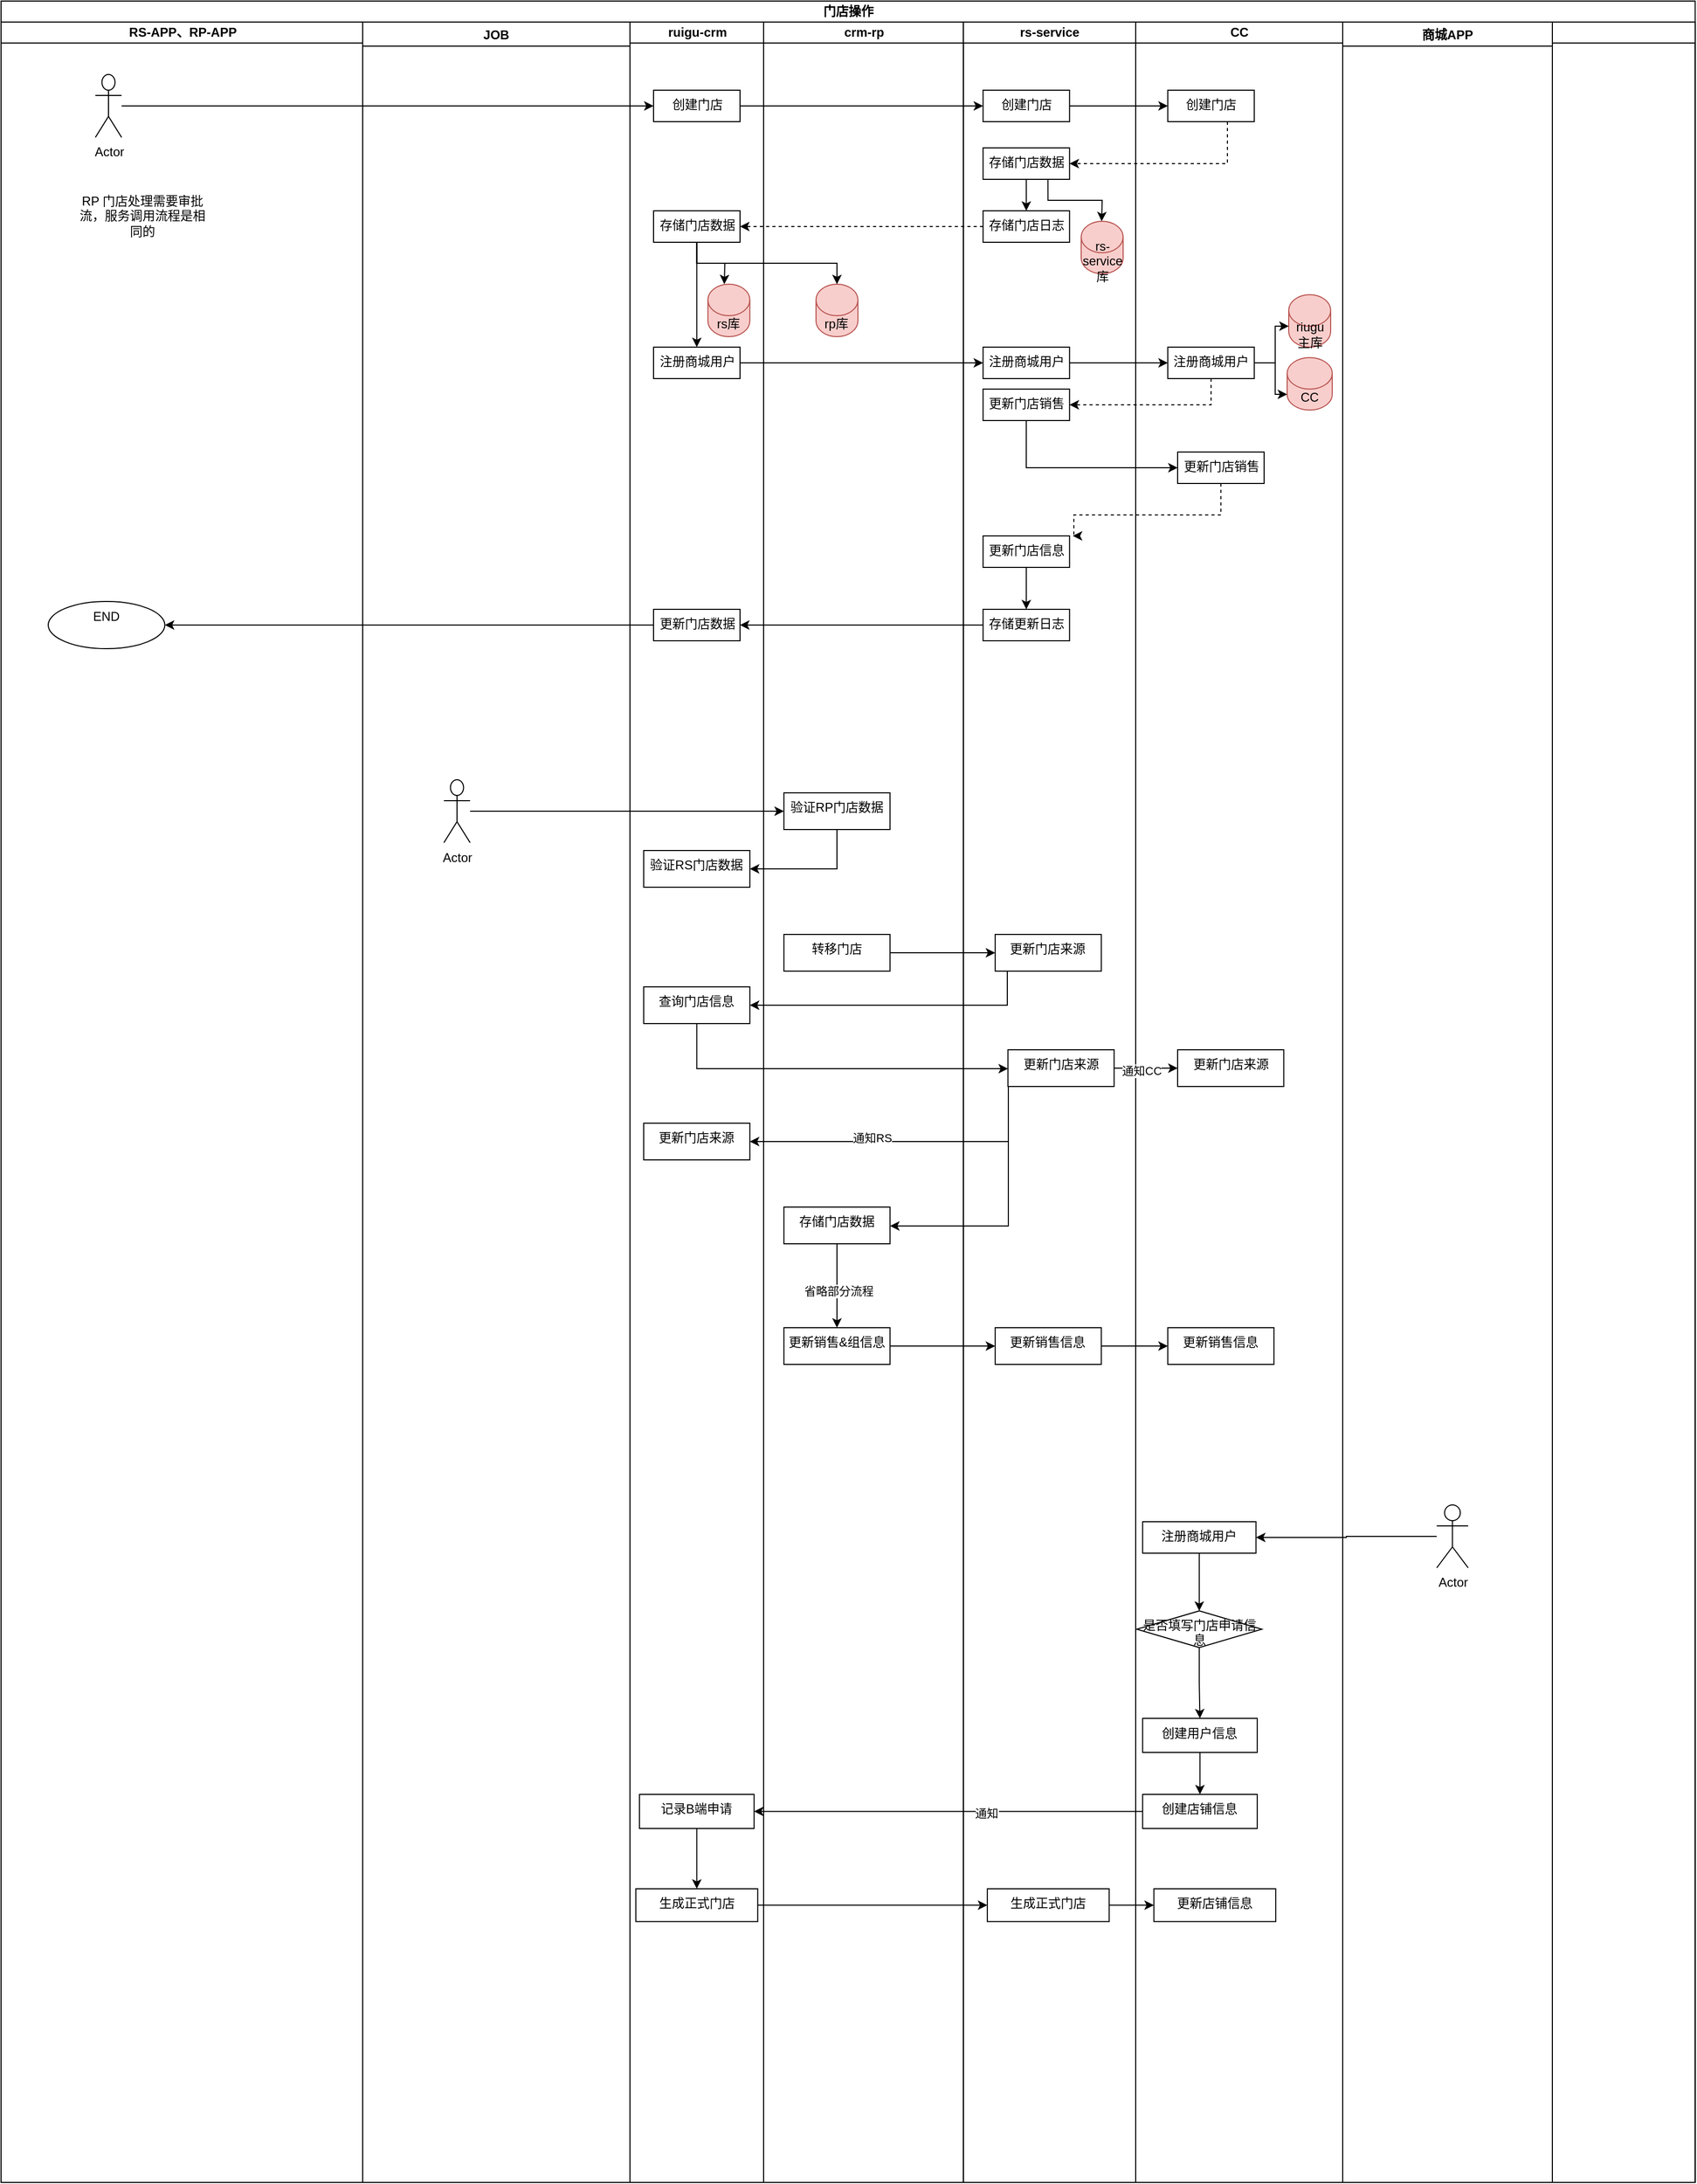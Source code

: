 <mxfile version="27.0.9">
  <diagram name="第 1 页" id="gakp5uhKkZB8L7Oz-iCr">
    <mxGraphModel dx="1815" dy="1154" grid="1" gridSize="10" guides="1" tooltips="1" connect="1" arrows="1" fold="1" page="1" pageScale="1" pageWidth="827" pageHeight="1169" math="0" shadow="0">
      <root>
        <mxCell id="0" />
        <mxCell id="1" parent="0" />
        <mxCell id="O2DdYDEXl5JaPvinvRzr-14" value="门店操作" style="swimlane;childLayout=stackLayout;resizeParent=1;resizeParentMax=0;startSize=20;html=1;" vertex="1" parent="1">
          <mxGeometry x="190" y="290" width="1616.25" height="2080" as="geometry" />
        </mxCell>
        <mxCell id="O2DdYDEXl5JaPvinvRzr-15" value="RS-APP、RP-APP" style="swimlane;startSize=20;html=1;" vertex="1" parent="O2DdYDEXl5JaPvinvRzr-14">
          <mxGeometry y="20" width="345.0" height="2060" as="geometry" />
        </mxCell>
        <mxCell id="O2DdYDEXl5JaPvinvRzr-22" value="Actor" style="shape=umlActor;verticalLabelPosition=bottom;verticalAlign=top;html=1;" vertex="1" parent="O2DdYDEXl5JaPvinvRzr-15">
          <mxGeometry x="90" y="50" width="25" height="60" as="geometry" />
        </mxCell>
        <mxCell id="O2DdYDEXl5JaPvinvRzr-83" value="&lt;div&gt;END&lt;/div&gt;" style="ellipse;whiteSpace=wrap;html=1;verticalAlign=top;" vertex="1" parent="O2DdYDEXl5JaPvinvRzr-15">
          <mxGeometry x="45" y="552.5" width="111.25" height="45" as="geometry" />
        </mxCell>
        <mxCell id="O2DdYDEXl5JaPvinvRzr-85" value="RP 门店处理需要审批流，服务调用流程是相同的" style="text;html=1;align=center;verticalAlign=middle;whiteSpace=wrap;rounded=0;" vertex="1" parent="O2DdYDEXl5JaPvinvRzr-15">
          <mxGeometry x="70" y="160" width="130" height="50" as="geometry" />
        </mxCell>
        <mxCell id="O2DdYDEXl5JaPvinvRzr-117" value="JOB" style="swimlane;" vertex="1" parent="O2DdYDEXl5JaPvinvRzr-14">
          <mxGeometry x="345.0" y="20" width="255" height="2060" as="geometry" />
        </mxCell>
        <mxCell id="O2DdYDEXl5JaPvinvRzr-114" value="Actor" style="shape=umlActor;verticalLabelPosition=bottom;verticalAlign=top;html=1;" vertex="1" parent="O2DdYDEXl5JaPvinvRzr-117">
          <mxGeometry x="77.5" y="722.5" width="25" height="60" as="geometry" />
        </mxCell>
        <mxCell id="O2DdYDEXl5JaPvinvRzr-17" value="ruigu-crm" style="swimlane;startSize=20;html=1;" vertex="1" parent="O2DdYDEXl5JaPvinvRzr-14">
          <mxGeometry x="600.0" y="20" width="127.5" height="2060" as="geometry" />
        </mxCell>
        <mxCell id="O2DdYDEXl5JaPvinvRzr-25" value="创建门店" style="whiteSpace=wrap;html=1;verticalAlign=top;" vertex="1" parent="O2DdYDEXl5JaPvinvRzr-17">
          <mxGeometry x="22.5" y="65" width="82.5" height="30" as="geometry" />
        </mxCell>
        <mxCell id="O2DdYDEXl5JaPvinvRzr-50" value="" style="edgeStyle=orthogonalEdgeStyle;rounded=0;orthogonalLoop=1;jettySize=auto;html=1;" edge="1" parent="O2DdYDEXl5JaPvinvRzr-17" source="O2DdYDEXl5JaPvinvRzr-43" target="O2DdYDEXl5JaPvinvRzr-49">
          <mxGeometry relative="1" as="geometry" />
        </mxCell>
        <mxCell id="O2DdYDEXl5JaPvinvRzr-230" style="edgeStyle=orthogonalEdgeStyle;rounded=0;orthogonalLoop=1;jettySize=auto;html=1;exitX=0.5;exitY=1;exitDx=0;exitDy=0;" edge="1" parent="O2DdYDEXl5JaPvinvRzr-17" source="O2DdYDEXl5JaPvinvRzr-43">
          <mxGeometry relative="1" as="geometry">
            <mxPoint x="90.0" y="250" as="targetPoint" />
          </mxGeometry>
        </mxCell>
        <mxCell id="O2DdYDEXl5JaPvinvRzr-43" value="存储门店数据" style="whiteSpace=wrap;html=1;verticalAlign=top;" vertex="1" parent="O2DdYDEXl5JaPvinvRzr-17">
          <mxGeometry x="22.5" y="180" width="82.5" height="30" as="geometry" />
        </mxCell>
        <mxCell id="O2DdYDEXl5JaPvinvRzr-49" value="注册商城用户" style="whiteSpace=wrap;html=1;verticalAlign=top;" vertex="1" parent="O2DdYDEXl5JaPvinvRzr-17">
          <mxGeometry x="22.5" y="310" width="82.5" height="30" as="geometry" />
        </mxCell>
        <mxCell id="O2DdYDEXl5JaPvinvRzr-80" value="更新门店数据" style="whiteSpace=wrap;html=1;verticalAlign=top;" vertex="1" parent="O2DdYDEXl5JaPvinvRzr-17">
          <mxGeometry x="22.5" y="560" width="82.5" height="30" as="geometry" />
        </mxCell>
        <mxCell id="O2DdYDEXl5JaPvinvRzr-125" value="验证RS门店数据" style="whiteSpace=wrap;html=1;verticalAlign=top;" vertex="1" parent="O2DdYDEXl5JaPvinvRzr-17">
          <mxGeometry x="13.13" y="790" width="101.25" height="35" as="geometry" />
        </mxCell>
        <mxCell id="O2DdYDEXl5JaPvinvRzr-170" value="查询门店信息" style="whiteSpace=wrap;html=1;verticalAlign=top;" vertex="1" parent="O2DdYDEXl5JaPvinvRzr-17">
          <mxGeometry x="13.13" y="920" width="101.25" height="35" as="geometry" />
        </mxCell>
        <mxCell id="O2DdYDEXl5JaPvinvRzr-176" value="更新门店来源" style="whiteSpace=wrap;html=1;verticalAlign=top;" vertex="1" parent="O2DdYDEXl5JaPvinvRzr-17">
          <mxGeometry x="13.12" y="1050" width="101.25" height="35" as="geometry" />
        </mxCell>
        <mxCell id="O2DdYDEXl5JaPvinvRzr-216" value="" style="edgeStyle=orthogonalEdgeStyle;rounded=0;orthogonalLoop=1;jettySize=auto;html=1;" edge="1" parent="O2DdYDEXl5JaPvinvRzr-17" source="O2DdYDEXl5JaPvinvRzr-211" target="O2DdYDEXl5JaPvinvRzr-215">
          <mxGeometry relative="1" as="geometry" />
        </mxCell>
        <mxCell id="O2DdYDEXl5JaPvinvRzr-211" value="记录B端申请" style="whiteSpace=wrap;html=1;verticalAlign=top;" vertex="1" parent="O2DdYDEXl5JaPvinvRzr-17">
          <mxGeometry x="9.09" y="1690" width="109.32" height="32.5" as="geometry" />
        </mxCell>
        <mxCell id="O2DdYDEXl5JaPvinvRzr-215" value="生成正式门店" style="whiteSpace=wrap;html=1;verticalAlign=top;" vertex="1" parent="O2DdYDEXl5JaPvinvRzr-17">
          <mxGeometry x="5.63" y="1780" width="116.25" height="31.25" as="geometry" />
        </mxCell>
        <mxCell id="O2DdYDEXl5JaPvinvRzr-231" value="rs库" style="shape=cylinder3;whiteSpace=wrap;html=1;boundedLbl=1;backgroundOutline=1;size=15;fillColor=#f8cecc;strokeColor=#b85450;" vertex="1" parent="O2DdYDEXl5JaPvinvRzr-17">
          <mxGeometry x="74.37" y="250" width="40" height="50" as="geometry" />
        </mxCell>
        <mxCell id="O2DdYDEXl5JaPvinvRzr-19" value="crm-rp" style="swimlane;startSize=20;html=1;" vertex="1" parent="O2DdYDEXl5JaPvinvRzr-14">
          <mxGeometry x="727.5" y="20" width="190.63" height="2060" as="geometry" />
        </mxCell>
        <mxCell id="O2DdYDEXl5JaPvinvRzr-122" value="验证RP门店数据" style="whiteSpace=wrap;html=1;verticalAlign=top;" vertex="1" parent="O2DdYDEXl5JaPvinvRzr-19">
          <mxGeometry x="19.37" y="735" width="101.25" height="35" as="geometry" />
        </mxCell>
        <mxCell id="O2DdYDEXl5JaPvinvRzr-141" value="转移门店" style="whiteSpace=wrap;html=1;verticalAlign=top;" vertex="1" parent="O2DdYDEXl5JaPvinvRzr-19">
          <mxGeometry x="19.37" y="870" width="101.25" height="35" as="geometry" />
        </mxCell>
        <mxCell id="O2DdYDEXl5JaPvinvRzr-187" value="" style="edgeStyle=orthogonalEdgeStyle;rounded=0;orthogonalLoop=1;jettySize=auto;html=1;" edge="1" parent="O2DdYDEXl5JaPvinvRzr-19" source="O2DdYDEXl5JaPvinvRzr-181" target="O2DdYDEXl5JaPvinvRzr-186">
          <mxGeometry relative="1" as="geometry" />
        </mxCell>
        <mxCell id="O2DdYDEXl5JaPvinvRzr-188" value="省略部分流程" style="edgeLabel;html=1;align=center;verticalAlign=middle;resizable=0;points=[];" vertex="1" connectable="0" parent="O2DdYDEXl5JaPvinvRzr-187">
          <mxGeometry x="0.125" y="1" relative="1" as="geometry">
            <mxPoint as="offset" />
          </mxGeometry>
        </mxCell>
        <mxCell id="O2DdYDEXl5JaPvinvRzr-181" value="存储门店数据" style="whiteSpace=wrap;html=1;verticalAlign=top;" vertex="1" parent="O2DdYDEXl5JaPvinvRzr-19">
          <mxGeometry x="19.37" y="1130" width="101.25" height="35" as="geometry" />
        </mxCell>
        <mxCell id="O2DdYDEXl5JaPvinvRzr-186" value="更新销售&amp;amp;组信息" style="whiteSpace=wrap;html=1;verticalAlign=top;" vertex="1" parent="O2DdYDEXl5JaPvinvRzr-19">
          <mxGeometry x="19.37" y="1245" width="101.25" height="35" as="geometry" />
        </mxCell>
        <mxCell id="O2DdYDEXl5JaPvinvRzr-235" value="rp库" style="shape=cylinder3;whiteSpace=wrap;html=1;boundedLbl=1;backgroundOutline=1;size=15;fillColor=#f8cecc;strokeColor=#b85450;" vertex="1" parent="O2DdYDEXl5JaPvinvRzr-19">
          <mxGeometry x="49.99" y="250" width="40" height="50" as="geometry" />
        </mxCell>
        <mxCell id="O2DdYDEXl5JaPvinvRzr-20" value="rs-service" style="swimlane;startSize=20;html=1;" vertex="1" parent="O2DdYDEXl5JaPvinvRzr-14">
          <mxGeometry x="918.13" y="20" width="164.37" height="2060" as="geometry">
            <mxRectangle y="20" width="40" height="440" as="alternateBounds" />
          </mxGeometry>
        </mxCell>
        <mxCell id="O2DdYDEXl5JaPvinvRzr-27" value="创建门店" style="whiteSpace=wrap;html=1;verticalAlign=top;" vertex="1" parent="O2DdYDEXl5JaPvinvRzr-20">
          <mxGeometry x="18.75" y="65" width="82.5" height="30" as="geometry" />
        </mxCell>
        <mxCell id="O2DdYDEXl5JaPvinvRzr-38" style="edgeStyle=orthogonalEdgeStyle;rounded=0;orthogonalLoop=1;jettySize=auto;html=1;exitX=0.5;exitY=1;exitDx=0;exitDy=0;entryX=0.5;entryY=0;entryDx=0;entryDy=0;" edge="1" parent="O2DdYDEXl5JaPvinvRzr-20" source="O2DdYDEXl5JaPvinvRzr-34" target="O2DdYDEXl5JaPvinvRzr-36">
          <mxGeometry relative="1" as="geometry" />
        </mxCell>
        <mxCell id="O2DdYDEXl5JaPvinvRzr-233" style="edgeStyle=orthogonalEdgeStyle;rounded=0;orthogonalLoop=1;jettySize=auto;html=1;exitX=0.75;exitY=1;exitDx=0;exitDy=0;" edge="1" parent="O2DdYDEXl5JaPvinvRzr-20" source="O2DdYDEXl5JaPvinvRzr-34">
          <mxGeometry relative="1" as="geometry">
            <mxPoint x="131.87" y="190" as="targetPoint" />
          </mxGeometry>
        </mxCell>
        <mxCell id="O2DdYDEXl5JaPvinvRzr-34" value="存储门店数据" style="whiteSpace=wrap;html=1;verticalAlign=top;" vertex="1" parent="O2DdYDEXl5JaPvinvRzr-20">
          <mxGeometry x="18.75" y="120" width="82.5" height="30" as="geometry" />
        </mxCell>
        <mxCell id="O2DdYDEXl5JaPvinvRzr-36" value="存储门店日志" style="whiteSpace=wrap;html=1;verticalAlign=top;" vertex="1" parent="O2DdYDEXl5JaPvinvRzr-20">
          <mxGeometry x="18.75" y="180" width="82.5" height="30" as="geometry" />
        </mxCell>
        <mxCell id="O2DdYDEXl5JaPvinvRzr-52" value="注册商城用户" style="whiteSpace=wrap;html=1;verticalAlign=top;" vertex="1" parent="O2DdYDEXl5JaPvinvRzr-20">
          <mxGeometry x="18.75" y="310" width="82.5" height="30" as="geometry" />
        </mxCell>
        <mxCell id="O2DdYDEXl5JaPvinvRzr-70" value="更新门店销售" style="whiteSpace=wrap;html=1;verticalAlign=top;" vertex="1" parent="O2DdYDEXl5JaPvinvRzr-20">
          <mxGeometry x="18.75" y="350" width="82.5" height="30" as="geometry" />
        </mxCell>
        <mxCell id="O2DdYDEXl5JaPvinvRzr-78" value="" style="edgeStyle=orthogonalEdgeStyle;rounded=0;orthogonalLoop=1;jettySize=auto;html=1;" edge="1" parent="O2DdYDEXl5JaPvinvRzr-20" source="O2DdYDEXl5JaPvinvRzr-76" target="O2DdYDEXl5JaPvinvRzr-77">
          <mxGeometry relative="1" as="geometry" />
        </mxCell>
        <mxCell id="O2DdYDEXl5JaPvinvRzr-76" value="更新门店信息" style="whiteSpace=wrap;html=1;verticalAlign=top;" vertex="1" parent="O2DdYDEXl5JaPvinvRzr-20">
          <mxGeometry x="18.75" y="490" width="82.5" height="30" as="geometry" />
        </mxCell>
        <mxCell id="O2DdYDEXl5JaPvinvRzr-77" value="存储更新日志" style="whiteSpace=wrap;html=1;verticalAlign=top;" vertex="1" parent="O2DdYDEXl5JaPvinvRzr-20">
          <mxGeometry x="18.75" y="560" width="82.5" height="30" as="geometry" />
        </mxCell>
        <mxCell id="O2DdYDEXl5JaPvinvRzr-149" value="更新门店来源" style="whiteSpace=wrap;html=1;verticalAlign=top;" vertex="1" parent="O2DdYDEXl5JaPvinvRzr-20">
          <mxGeometry x="30.31" y="870" width="101.25" height="35" as="geometry" />
        </mxCell>
        <mxCell id="O2DdYDEXl5JaPvinvRzr-161" value="更新门店来源" style="whiteSpace=wrap;html=1;verticalAlign=top;" vertex="1" parent="O2DdYDEXl5JaPvinvRzr-20">
          <mxGeometry x="42.5" y="980" width="101.25" height="35" as="geometry" />
        </mxCell>
        <mxCell id="O2DdYDEXl5JaPvinvRzr-189" value="更新销售信息" style="whiteSpace=wrap;html=1;verticalAlign=top;" vertex="1" parent="O2DdYDEXl5JaPvinvRzr-20">
          <mxGeometry x="30.31" y="1245" width="101.25" height="35" as="geometry" />
        </mxCell>
        <mxCell id="O2DdYDEXl5JaPvinvRzr-217" value="生成正式门店" style="whiteSpace=wrap;html=1;verticalAlign=top;" vertex="1" parent="O2DdYDEXl5JaPvinvRzr-20">
          <mxGeometry x="22.81" y="1780" width="116.25" height="31.25" as="geometry" />
        </mxCell>
        <mxCell id="O2DdYDEXl5JaPvinvRzr-234" value="rs-service库" style="shape=cylinder3;whiteSpace=wrap;html=1;boundedLbl=1;backgroundOutline=1;size=15;fillColor=#f8cecc;strokeColor=#b85450;" vertex="1" parent="O2DdYDEXl5JaPvinvRzr-20">
          <mxGeometry x="112.37" y="190" width="40" height="50" as="geometry" />
        </mxCell>
        <mxCell id="O2DdYDEXl5JaPvinvRzr-21" value="CC" style="swimlane;startSize=20;html=1;" vertex="1" parent="O2DdYDEXl5JaPvinvRzr-14">
          <mxGeometry x="1082.5" y="20" width="197.5" height="2060" as="geometry" />
        </mxCell>
        <mxCell id="O2DdYDEXl5JaPvinvRzr-31" value="创建门店" style="whiteSpace=wrap;html=1;verticalAlign=top;" vertex="1" parent="O2DdYDEXl5JaPvinvRzr-21">
          <mxGeometry x="30.63" y="65" width="82.5" height="30" as="geometry" />
        </mxCell>
        <mxCell id="O2DdYDEXl5JaPvinvRzr-54" value="注册商城用户" style="whiteSpace=wrap;html=1;verticalAlign=top;" vertex="1" parent="O2DdYDEXl5JaPvinvRzr-21">
          <mxGeometry x="30.63" y="310" width="82.5" height="30" as="geometry" />
        </mxCell>
        <mxCell id="O2DdYDEXl5JaPvinvRzr-75" style="edgeStyle=orthogonalEdgeStyle;rounded=0;orthogonalLoop=1;jettySize=auto;html=1;dashed=1;" edge="1" parent="O2DdYDEXl5JaPvinvRzr-21" source="O2DdYDEXl5JaPvinvRzr-72">
          <mxGeometry relative="1" as="geometry">
            <mxPoint x="-60" y="490" as="targetPoint" />
            <Array as="points">
              <mxPoint x="81" y="470" />
              <mxPoint x="-59" y="470" />
            </Array>
          </mxGeometry>
        </mxCell>
        <mxCell id="O2DdYDEXl5JaPvinvRzr-72" value="更新门店销售" style="whiteSpace=wrap;html=1;verticalAlign=top;" vertex="1" parent="O2DdYDEXl5JaPvinvRzr-21">
          <mxGeometry x="40" y="410" width="82.5" height="30" as="geometry" />
        </mxCell>
        <mxCell id="O2DdYDEXl5JaPvinvRzr-151" value="更新门店来源" style="whiteSpace=wrap;html=1;verticalAlign=top;" vertex="1" parent="O2DdYDEXl5JaPvinvRzr-21">
          <mxGeometry x="40.0" y="980" width="101.25" height="35" as="geometry" />
        </mxCell>
        <mxCell id="O2DdYDEXl5JaPvinvRzr-191" value="更新销售信息" style="whiteSpace=wrap;html=1;verticalAlign=top;" vertex="1" parent="O2DdYDEXl5JaPvinvRzr-21">
          <mxGeometry x="30.63" y="1245" width="101.25" height="35" as="geometry" />
        </mxCell>
        <mxCell id="O2DdYDEXl5JaPvinvRzr-202" value="" style="edgeStyle=orthogonalEdgeStyle;rounded=0;orthogonalLoop=1;jettySize=auto;html=1;" edge="1" parent="O2DdYDEXl5JaPvinvRzr-21" source="O2DdYDEXl5JaPvinvRzr-199" target="O2DdYDEXl5JaPvinvRzr-201">
          <mxGeometry relative="1" as="geometry" />
        </mxCell>
        <mxCell id="O2DdYDEXl5JaPvinvRzr-199" value="注册商城用户" style="whiteSpace=wrap;html=1;verticalAlign=top;" vertex="1" parent="O2DdYDEXl5JaPvinvRzr-21">
          <mxGeometry x="6.63" y="1430" width="108.12" height="30" as="geometry" />
        </mxCell>
        <mxCell id="O2DdYDEXl5JaPvinvRzr-204" value="" style="edgeStyle=orthogonalEdgeStyle;rounded=0;orthogonalLoop=1;jettySize=auto;html=1;" edge="1" parent="O2DdYDEXl5JaPvinvRzr-21" source="O2DdYDEXl5JaPvinvRzr-201" target="O2DdYDEXl5JaPvinvRzr-203">
          <mxGeometry relative="1" as="geometry" />
        </mxCell>
        <mxCell id="O2DdYDEXl5JaPvinvRzr-201" value="是否填写门店申请信息" style="rhombus;whiteSpace=wrap;html=1;verticalAlign=top;" vertex="1" parent="O2DdYDEXl5JaPvinvRzr-21">
          <mxGeometry x="1.03" y="1515" width="119.31" height="35" as="geometry" />
        </mxCell>
        <mxCell id="O2DdYDEXl5JaPvinvRzr-203" value="创建用户信息" style="whiteSpace=wrap;html=1;verticalAlign=top;" vertex="1" parent="O2DdYDEXl5JaPvinvRzr-21">
          <mxGeometry x="6.63" y="1617.5" width="109.32" height="32.5" as="geometry" />
        </mxCell>
        <mxCell id="O2DdYDEXl5JaPvinvRzr-205" value="创建店铺信息" style="whiteSpace=wrap;html=1;verticalAlign=top;" vertex="1" parent="O2DdYDEXl5JaPvinvRzr-21">
          <mxGeometry x="6.63" y="1690" width="109.32" height="32.5" as="geometry" />
        </mxCell>
        <mxCell id="O2DdYDEXl5JaPvinvRzr-206" value="" style="edgeStyle=orthogonalEdgeStyle;rounded=0;orthogonalLoop=1;jettySize=auto;html=1;" edge="1" parent="O2DdYDEXl5JaPvinvRzr-21" source="O2DdYDEXl5JaPvinvRzr-203" target="O2DdYDEXl5JaPvinvRzr-205">
          <mxGeometry relative="1" as="geometry" />
        </mxCell>
        <mxCell id="O2DdYDEXl5JaPvinvRzr-220" value="更新店铺信息" style="whiteSpace=wrap;html=1;verticalAlign=top;" vertex="1" parent="O2DdYDEXl5JaPvinvRzr-21">
          <mxGeometry x="17.35" y="1780" width="116.25" height="31.25" as="geometry" />
        </mxCell>
        <mxCell id="O2DdYDEXl5JaPvinvRzr-226" value="riugu主库" style="shape=cylinder3;whiteSpace=wrap;html=1;boundedLbl=1;backgroundOutline=1;size=15;fillColor=#f8cecc;strokeColor=#b85450;" vertex="1" parent="O2DdYDEXl5JaPvinvRzr-21">
          <mxGeometry x="146.0" y="260" width="40" height="50" as="geometry" />
        </mxCell>
        <mxCell id="O2DdYDEXl5JaPvinvRzr-225" value="CC" style="shape=cylinder3;whiteSpace=wrap;html=1;boundedLbl=1;backgroundOutline=1;size=15;fillColor=#f8cecc;strokeColor=#b85450;" vertex="1" parent="O2DdYDEXl5JaPvinvRzr-21">
          <mxGeometry x="144.5" y="320" width="43" height="50" as="geometry" />
        </mxCell>
        <mxCell id="O2DdYDEXl5JaPvinvRzr-227" style="edgeStyle=orthogonalEdgeStyle;rounded=0;orthogonalLoop=1;jettySize=auto;html=1;entryX=0;entryY=0;entryDx=0;entryDy=30;entryPerimeter=0;" edge="1" parent="O2DdYDEXl5JaPvinvRzr-21" source="O2DdYDEXl5JaPvinvRzr-54" target="O2DdYDEXl5JaPvinvRzr-226">
          <mxGeometry relative="1" as="geometry" />
        </mxCell>
        <mxCell id="O2DdYDEXl5JaPvinvRzr-228" style="edgeStyle=orthogonalEdgeStyle;rounded=0;orthogonalLoop=1;jettySize=auto;html=1;exitX=1;exitY=0.5;exitDx=0;exitDy=0;entryX=0;entryY=1;entryDx=0;entryDy=-15;entryPerimeter=0;" edge="1" parent="O2DdYDEXl5JaPvinvRzr-21" source="O2DdYDEXl5JaPvinvRzr-54" target="O2DdYDEXl5JaPvinvRzr-225">
          <mxGeometry relative="1" as="geometry" />
        </mxCell>
        <mxCell id="O2DdYDEXl5JaPvinvRzr-196" value="商城APP" style="swimlane;" vertex="1" parent="O2DdYDEXl5JaPvinvRzr-14">
          <mxGeometry x="1280.0" y="20" width="200" height="2060" as="geometry" />
        </mxCell>
        <mxCell id="O2DdYDEXl5JaPvinvRzr-197" value="Actor" style="shape=umlActor;verticalLabelPosition=bottom;verticalAlign=top;html=1;outlineConnect=0;" vertex="1" parent="O2DdYDEXl5JaPvinvRzr-196">
          <mxGeometry x="89.69" y="1414" width="30" height="60" as="geometry" />
        </mxCell>
        <mxCell id="O2DdYDEXl5JaPvinvRzr-18" value="" style="swimlane;childLayout=stackLayout;resizeParent=1;resizeParentMax=0;startSize=20;html=1;" vertex="1" parent="O2DdYDEXl5JaPvinvRzr-14">
          <mxGeometry x="1480.0" y="20" width="136.25" height="2060" as="geometry" />
        </mxCell>
        <mxCell id="O2DdYDEXl5JaPvinvRzr-26" value="" style="edgeStyle=orthogonalEdgeStyle;rounded=0;orthogonalLoop=1;jettySize=auto;html=1;" edge="1" parent="O2DdYDEXl5JaPvinvRzr-14" source="O2DdYDEXl5JaPvinvRzr-22" target="O2DdYDEXl5JaPvinvRzr-25">
          <mxGeometry relative="1" as="geometry" />
        </mxCell>
        <mxCell id="O2DdYDEXl5JaPvinvRzr-28" value="" style="edgeStyle=orthogonalEdgeStyle;rounded=0;orthogonalLoop=1;jettySize=auto;html=1;" edge="1" parent="O2DdYDEXl5JaPvinvRzr-14" source="O2DdYDEXl5JaPvinvRzr-25" target="O2DdYDEXl5JaPvinvRzr-27">
          <mxGeometry relative="1" as="geometry" />
        </mxCell>
        <mxCell id="O2DdYDEXl5JaPvinvRzr-32" value="" style="edgeStyle=orthogonalEdgeStyle;rounded=0;orthogonalLoop=1;jettySize=auto;html=1;" edge="1" parent="O2DdYDEXl5JaPvinvRzr-14" source="O2DdYDEXl5JaPvinvRzr-27" target="O2DdYDEXl5JaPvinvRzr-31">
          <mxGeometry relative="1" as="geometry" />
        </mxCell>
        <mxCell id="O2DdYDEXl5JaPvinvRzr-47" style="edgeStyle=orthogonalEdgeStyle;rounded=0;orthogonalLoop=1;jettySize=auto;html=1;entryX=1;entryY=0.5;entryDx=0;entryDy=0;dashed=1;" edge="1" parent="O2DdYDEXl5JaPvinvRzr-14" source="O2DdYDEXl5JaPvinvRzr-36" target="O2DdYDEXl5JaPvinvRzr-43">
          <mxGeometry relative="1" as="geometry" />
        </mxCell>
        <mxCell id="O2DdYDEXl5JaPvinvRzr-55" value="" style="edgeStyle=orthogonalEdgeStyle;rounded=0;orthogonalLoop=1;jettySize=auto;html=1;" edge="1" parent="O2DdYDEXl5JaPvinvRzr-14" source="O2DdYDEXl5JaPvinvRzr-52" target="O2DdYDEXl5JaPvinvRzr-54">
          <mxGeometry relative="1" as="geometry" />
        </mxCell>
        <mxCell id="O2DdYDEXl5JaPvinvRzr-74" style="edgeStyle=orthogonalEdgeStyle;rounded=0;orthogonalLoop=1;jettySize=auto;html=1;exitX=0.5;exitY=1;exitDx=0;exitDy=0;entryX=0;entryY=0.5;entryDx=0;entryDy=0;" edge="1" parent="O2DdYDEXl5JaPvinvRzr-14" source="O2DdYDEXl5JaPvinvRzr-70" target="O2DdYDEXl5JaPvinvRzr-72">
          <mxGeometry relative="1" as="geometry" />
        </mxCell>
        <mxCell id="O2DdYDEXl5JaPvinvRzr-81" value="" style="edgeStyle=orthogonalEdgeStyle;rounded=0;orthogonalLoop=1;jettySize=auto;html=1;" edge="1" parent="O2DdYDEXl5JaPvinvRzr-14" source="O2DdYDEXl5JaPvinvRzr-77" target="O2DdYDEXl5JaPvinvRzr-80">
          <mxGeometry relative="1" as="geometry" />
        </mxCell>
        <mxCell id="O2DdYDEXl5JaPvinvRzr-84" value="" style="edgeStyle=orthogonalEdgeStyle;rounded=0;orthogonalLoop=1;jettySize=auto;html=1;" edge="1" parent="O2DdYDEXl5JaPvinvRzr-14" source="O2DdYDEXl5JaPvinvRzr-80" target="O2DdYDEXl5JaPvinvRzr-83">
          <mxGeometry relative="1" as="geometry" />
        </mxCell>
        <mxCell id="O2DdYDEXl5JaPvinvRzr-91" style="edgeStyle=orthogonalEdgeStyle;rounded=0;orthogonalLoop=1;jettySize=auto;html=1;entryX=1;entryY=0.5;entryDx=0;entryDy=0;dashed=1;" edge="1" parent="O2DdYDEXl5JaPvinvRzr-14" source="O2DdYDEXl5JaPvinvRzr-31" target="O2DdYDEXl5JaPvinvRzr-34">
          <mxGeometry relative="1" as="geometry">
            <Array as="points">
              <mxPoint x="1170" y="155" />
            </Array>
          </mxGeometry>
        </mxCell>
        <mxCell id="O2DdYDEXl5JaPvinvRzr-93" style="edgeStyle=orthogonalEdgeStyle;rounded=0;orthogonalLoop=1;jettySize=auto;html=1;exitX=0.5;exitY=1;exitDx=0;exitDy=0;entryX=1;entryY=0.5;entryDx=0;entryDy=0;dashed=1;" edge="1" parent="O2DdYDEXl5JaPvinvRzr-14" source="O2DdYDEXl5JaPvinvRzr-54" target="O2DdYDEXl5JaPvinvRzr-70">
          <mxGeometry relative="1" as="geometry" />
        </mxCell>
        <mxCell id="O2DdYDEXl5JaPvinvRzr-123" value="" style="edgeStyle=orthogonalEdgeStyle;rounded=0;orthogonalLoop=1;jettySize=auto;html=1;" edge="1" parent="O2DdYDEXl5JaPvinvRzr-14" source="O2DdYDEXl5JaPvinvRzr-114" target="O2DdYDEXl5JaPvinvRzr-122">
          <mxGeometry relative="1" as="geometry" />
        </mxCell>
        <mxCell id="O2DdYDEXl5JaPvinvRzr-147" style="edgeStyle=orthogonalEdgeStyle;rounded=0;orthogonalLoop=1;jettySize=auto;html=1;exitX=0.5;exitY=1;exitDx=0;exitDy=0;entryX=1;entryY=0.5;entryDx=0;entryDy=0;" edge="1" parent="O2DdYDEXl5JaPvinvRzr-14" source="O2DdYDEXl5JaPvinvRzr-122" target="O2DdYDEXl5JaPvinvRzr-125">
          <mxGeometry relative="1" as="geometry" />
        </mxCell>
        <mxCell id="O2DdYDEXl5JaPvinvRzr-150" value="" style="edgeStyle=orthogonalEdgeStyle;rounded=0;orthogonalLoop=1;jettySize=auto;html=1;" edge="1" parent="O2DdYDEXl5JaPvinvRzr-14" source="O2DdYDEXl5JaPvinvRzr-141" target="O2DdYDEXl5JaPvinvRzr-149">
          <mxGeometry relative="1" as="geometry" />
        </mxCell>
        <mxCell id="O2DdYDEXl5JaPvinvRzr-166" value="" style="edgeStyle=orthogonalEdgeStyle;rounded=0;orthogonalLoop=1;jettySize=auto;html=1;entryX=1;entryY=0.5;entryDx=0;entryDy=0;" edge="1" parent="O2DdYDEXl5JaPvinvRzr-14" source="O2DdYDEXl5JaPvinvRzr-149" target="O2DdYDEXl5JaPvinvRzr-170">
          <mxGeometry relative="1" as="geometry">
            <mxPoint x="948.5" y="960" as="targetPoint" />
            <Array as="points">
              <mxPoint x="960" y="958" />
            </Array>
          </mxGeometry>
        </mxCell>
        <mxCell id="O2DdYDEXl5JaPvinvRzr-172" value="" style="edgeStyle=orthogonalEdgeStyle;rounded=0;orthogonalLoop=1;jettySize=auto;html=1;" edge="1" parent="O2DdYDEXl5JaPvinvRzr-14" source="O2DdYDEXl5JaPvinvRzr-170" target="O2DdYDEXl5JaPvinvRzr-161">
          <mxGeometry relative="1" as="geometry">
            <Array as="points">
              <mxPoint x="664" y="1018" />
            </Array>
          </mxGeometry>
        </mxCell>
        <mxCell id="O2DdYDEXl5JaPvinvRzr-174" style="edgeStyle=orthogonalEdgeStyle;rounded=0;orthogonalLoop=1;jettySize=auto;html=1;exitX=1;exitY=0.5;exitDx=0;exitDy=0;" edge="1" parent="O2DdYDEXl5JaPvinvRzr-14" source="O2DdYDEXl5JaPvinvRzr-161" target="O2DdYDEXl5JaPvinvRzr-151">
          <mxGeometry relative="1" as="geometry" />
        </mxCell>
        <mxCell id="O2DdYDEXl5JaPvinvRzr-175" value="通知CC" style="edgeLabel;html=1;align=center;verticalAlign=middle;resizable=0;points=[];" vertex="1" connectable="0" parent="O2DdYDEXl5JaPvinvRzr-174">
          <mxGeometry x="-0.148" y="-1" relative="1" as="geometry">
            <mxPoint y="1" as="offset" />
          </mxGeometry>
        </mxCell>
        <mxCell id="O2DdYDEXl5JaPvinvRzr-177" style="edgeStyle=orthogonalEdgeStyle;rounded=0;orthogonalLoop=1;jettySize=auto;html=1;entryX=1;entryY=0.5;entryDx=0;entryDy=0;" edge="1" parent="O2DdYDEXl5JaPvinvRzr-14" source="O2DdYDEXl5JaPvinvRzr-161" target="O2DdYDEXl5JaPvinvRzr-176">
          <mxGeometry relative="1" as="geometry">
            <Array as="points">
              <mxPoint x="961" y="1088" />
            </Array>
          </mxGeometry>
        </mxCell>
        <mxCell id="O2DdYDEXl5JaPvinvRzr-178" value="通知RS" style="edgeLabel;html=1;align=center;verticalAlign=middle;resizable=0;points=[];" vertex="1" connectable="0" parent="O2DdYDEXl5JaPvinvRzr-177">
          <mxGeometry x="0.219" y="-4" relative="1" as="geometry">
            <mxPoint as="offset" />
          </mxGeometry>
        </mxCell>
        <mxCell id="O2DdYDEXl5JaPvinvRzr-182" value="" style="edgeStyle=orthogonalEdgeStyle;rounded=0;orthogonalLoop=1;jettySize=auto;html=1;" edge="1" parent="O2DdYDEXl5JaPvinvRzr-14" source="O2DdYDEXl5JaPvinvRzr-161" target="O2DdYDEXl5JaPvinvRzr-181">
          <mxGeometry relative="1" as="geometry">
            <Array as="points">
              <mxPoint x="961" y="1168" />
            </Array>
          </mxGeometry>
        </mxCell>
        <mxCell id="O2DdYDEXl5JaPvinvRzr-190" value="" style="edgeStyle=orthogonalEdgeStyle;rounded=0;orthogonalLoop=1;jettySize=auto;html=1;" edge="1" parent="O2DdYDEXl5JaPvinvRzr-14" source="O2DdYDEXl5JaPvinvRzr-186" target="O2DdYDEXl5JaPvinvRzr-189">
          <mxGeometry relative="1" as="geometry" />
        </mxCell>
        <mxCell id="O2DdYDEXl5JaPvinvRzr-192" value="" style="edgeStyle=orthogonalEdgeStyle;rounded=0;orthogonalLoop=1;jettySize=auto;html=1;" edge="1" parent="O2DdYDEXl5JaPvinvRzr-14" source="O2DdYDEXl5JaPvinvRzr-189" target="O2DdYDEXl5JaPvinvRzr-191">
          <mxGeometry relative="1" as="geometry" />
        </mxCell>
        <mxCell id="O2DdYDEXl5JaPvinvRzr-200" value="" style="edgeStyle=orthogonalEdgeStyle;rounded=0;orthogonalLoop=1;jettySize=auto;html=1;" edge="1" parent="O2DdYDEXl5JaPvinvRzr-14" source="O2DdYDEXl5JaPvinvRzr-197" target="O2DdYDEXl5JaPvinvRzr-199">
          <mxGeometry relative="1" as="geometry" />
        </mxCell>
        <mxCell id="O2DdYDEXl5JaPvinvRzr-212" value="" style="edgeStyle=orthogonalEdgeStyle;rounded=0;orthogonalLoop=1;jettySize=auto;html=1;" edge="1" parent="O2DdYDEXl5JaPvinvRzr-14" source="O2DdYDEXl5JaPvinvRzr-205" target="O2DdYDEXl5JaPvinvRzr-211">
          <mxGeometry relative="1" as="geometry" />
        </mxCell>
        <mxCell id="O2DdYDEXl5JaPvinvRzr-213" value="通知" style="edgeLabel;html=1;align=center;verticalAlign=middle;resizable=0;points=[];" vertex="1" connectable="0" parent="O2DdYDEXl5JaPvinvRzr-212">
          <mxGeometry x="-0.194" y="1" relative="1" as="geometry">
            <mxPoint as="offset" />
          </mxGeometry>
        </mxCell>
        <mxCell id="O2DdYDEXl5JaPvinvRzr-218" value="" style="edgeStyle=orthogonalEdgeStyle;rounded=0;orthogonalLoop=1;jettySize=auto;html=1;" edge="1" parent="O2DdYDEXl5JaPvinvRzr-14" source="O2DdYDEXl5JaPvinvRzr-215" target="O2DdYDEXl5JaPvinvRzr-217">
          <mxGeometry relative="1" as="geometry" />
        </mxCell>
        <mxCell id="O2DdYDEXl5JaPvinvRzr-221" value="" style="edgeStyle=orthogonalEdgeStyle;rounded=0;orthogonalLoop=1;jettySize=auto;html=1;" edge="1" parent="O2DdYDEXl5JaPvinvRzr-14" source="O2DdYDEXl5JaPvinvRzr-217" target="O2DdYDEXl5JaPvinvRzr-220">
          <mxGeometry relative="1" as="geometry" />
        </mxCell>
        <mxCell id="O2DdYDEXl5JaPvinvRzr-232" style="edgeStyle=orthogonalEdgeStyle;rounded=0;orthogonalLoop=1;jettySize=auto;html=1;exitX=1;exitY=0.5;exitDx=0;exitDy=0;" edge="1" parent="O2DdYDEXl5JaPvinvRzr-14" source="O2DdYDEXl5JaPvinvRzr-49" target="O2DdYDEXl5JaPvinvRzr-52">
          <mxGeometry relative="1" as="geometry" />
        </mxCell>
        <mxCell id="O2DdYDEXl5JaPvinvRzr-236" style="edgeStyle=orthogonalEdgeStyle;rounded=0;orthogonalLoop=1;jettySize=auto;html=1;exitX=0.5;exitY=1;exitDx=0;exitDy=0;entryX=0.5;entryY=0;entryDx=0;entryDy=0;entryPerimeter=0;" edge="1" parent="O2DdYDEXl5JaPvinvRzr-14" source="O2DdYDEXl5JaPvinvRzr-43" target="O2DdYDEXl5JaPvinvRzr-235">
          <mxGeometry relative="1" as="geometry" />
        </mxCell>
      </root>
    </mxGraphModel>
  </diagram>
</mxfile>
